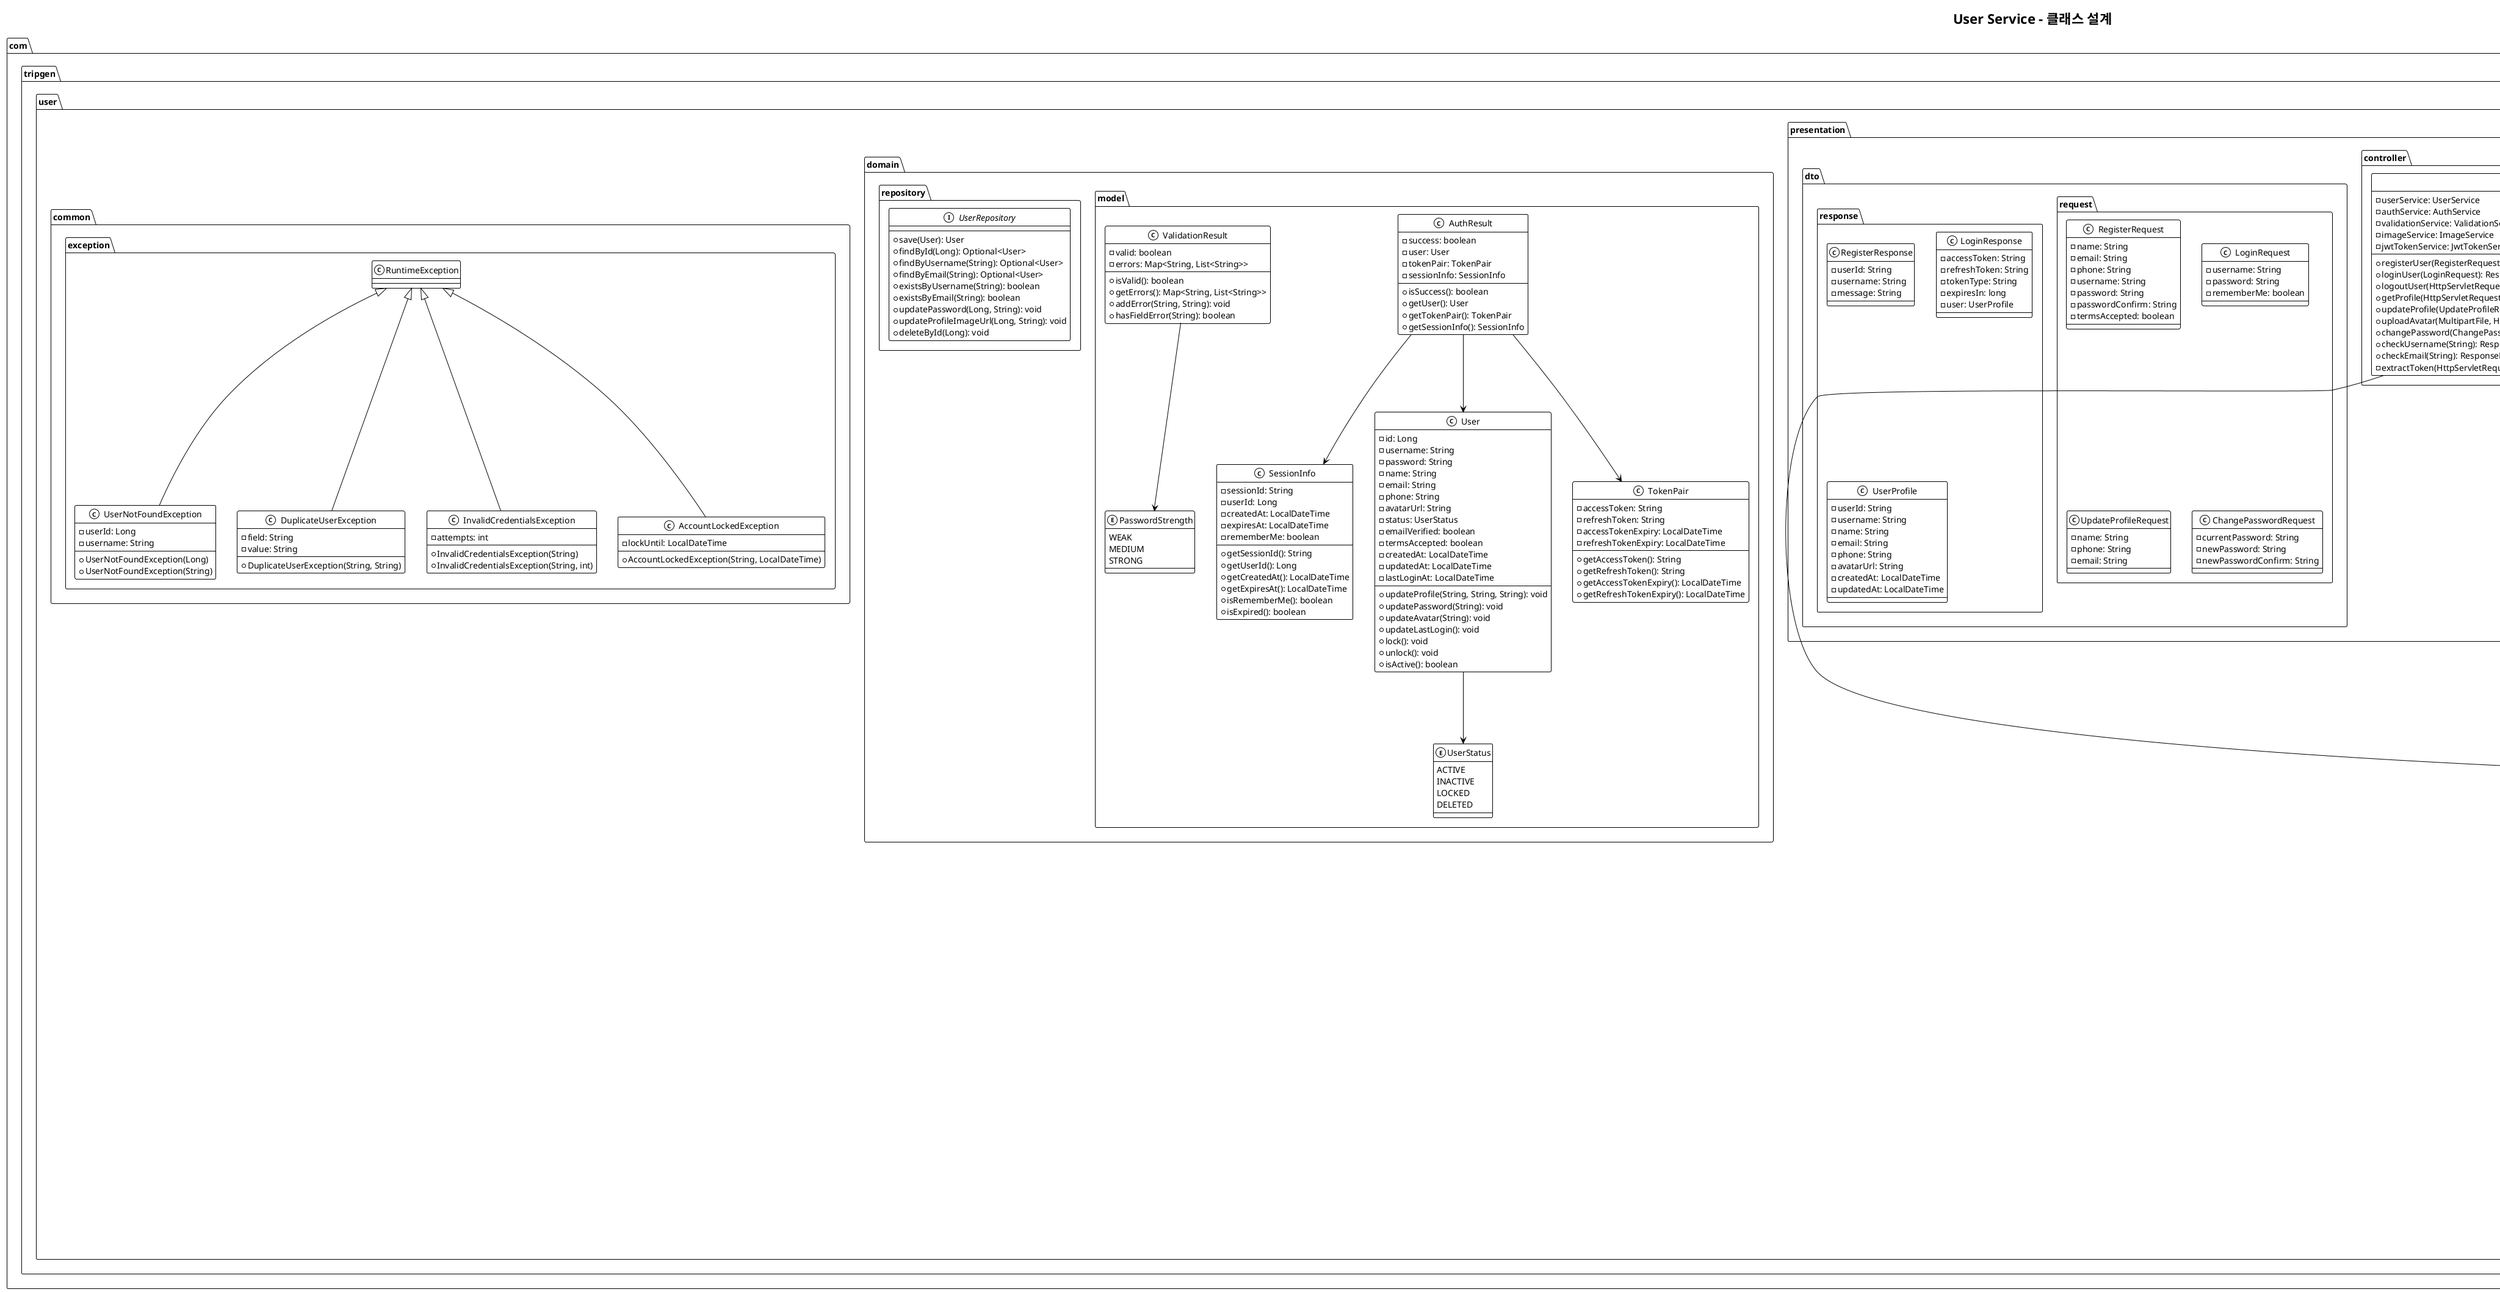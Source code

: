 @startuml
!theme mono

title User Service - 클래스 설계

' 패키지 정의
package "com.tripgen.user.presentation.controller" {
    class UserController {
        - userService: UserService
        - authService: AuthService
        - validationService: ValidationService
        - imageService: ImageService
        - jwtTokenService: JwtTokenService
        --
        + registerUser(RegisterRequest): ResponseEntity<RegisterResponse>
        + loginUser(LoginRequest): ResponseEntity<LoginResponse>
        + logoutUser(HttpServletRequest): ResponseEntity<Void>
        + getProfile(HttpServletRequest): ResponseEntity<UserProfile>
        + updateProfile(UpdateProfileRequest, HttpServletRequest): ResponseEntity<UserProfile>
        + uploadAvatar(MultipartFile, HttpServletRequest): ResponseEntity<Map<String, String>>
        + changePassword(ChangePasswordRequest, HttpServletRequest): ResponseEntity<Map<String, String>>
        + checkUsername(String): ResponseEntity<Map<String, Object>>
        + checkEmail(String): ResponseEntity<Map<String, Object>>
        - extractToken(HttpServletRequest): String
    }
}

package "com.tripgen.user.application.service" {
    class UserService {
        - userRepository: UserRepository
        - passwordEncoder: PasswordEncoder
        - emailService: EmailService
        - cacheManager: CacheManager
        --
        + createUser(RegisterRequest): User
        + updateProfile(Long, UpdateProfileRequest): User
        + changePassword(Long, String, String): void
        + getUserById(Long): User
        + checkUsernameAvailability(String): boolean
        + checkEmailAvailability(String): boolean
        - validateUniqueConstraints(String, String): void
        - updateCache(User): void
    }

    class AuthService {
        - userRepository: UserRepository
        - passwordEncoder: PasswordEncoder
        - jwtTokenService: JwtTokenService
        - sessionService: SessionService
        - cacheManager: CacheManager
        - maxLoginAttempts: int = 5
        --
        + authenticateUser(String, String, boolean): AuthResult
        + logout(String): void
        + checkLoginAttempts(String): boolean
        + incrementFailureCount(String): void
        + clearFailureCount(String): void
        - validateCredentials(User, String): boolean
        - createAuthResult(User, boolean): AuthResult
    }

    class ValidationService {
        - usernamePattern: Pattern
        - emailPattern: Pattern
        - passwordPattern: Pattern
        - phonePattern: Pattern
        --
        + validateRegisterRequest(RegisterRequest): ValidationResult
        + validateLoginRequest(LoginRequest): ValidationResult
        + validateUpdateProfileRequest(UpdateProfileRequest): ValidationResult
        + validatePasswordChangeRequest(ChangePasswordRequest): ValidationResult
        + validateImageFile(MultipartFile): ValidationResult
        - checkPasswordStrength(String): PasswordStrength
    }

    class JwtTokenService {
        - secretKey: String
        - accessTokenExpiry: long = 3600000
        - refreshTokenExpiry: long = 604800000
        --
        + generateTokenPair(Long, String): TokenPair
        + validateToken(String): boolean
        + extractClaims(String): Claims
        + extractUserId(String): Long
        + extractUsername(String): String
        + blacklistToken(String): void
        - createToken(Map<String, Object>, long): String
    }

    class SessionService {
        - redisTemplate: RedisTemplate
        - defaultSessionTimeout: long = 1800
        - rememberMeTimeout: long = 2592000
        --
        + createSession(Long, TokenPair, boolean): SessionInfo
        + getSession(String): Optional<SessionInfo>
        + invalidateSession(String): void
        + invalidateAllUserSessions(Long): void
        + extendSession(String): void
    }

    class ImageService {
        - fileStorageService: FileStorageService
        - userRepository: UserRepository
        - maxFileSize: long = 5242880
        - allowedTypes: List<String>
        --
        + uploadProfileImage(Long, MultipartFile): String
        + deleteProfileImage(Long): void
        - resizeAndOptimize(BufferedImage): BufferedImage
        - validateImageFile(MultipartFile): void
    }

    class EmailService {
        - mailSender: JavaMailSender
        - templateEngine: TemplateEngine
        - fromAddress: String
        --
        + sendWelcomeEmail(User): void
        + sendVerificationEmail(String, String): void
        + sendPasswordChangeNotification(User): void
        - createEmailContent(String, Map<String, Object>): String
    }
}

package "com.tripgen.user.domain.model" {
    class User {
        - id: Long
        - username: String
        - password: String
        - name: String
        - email: String
        - phone: String
        - avatarUrl: String
        - status: UserStatus
        - emailVerified: boolean
        - termsAccepted: boolean
        - createdAt: LocalDateTime
        - updatedAt: LocalDateTime
        - lastLoginAt: LocalDateTime
        --
        + updateProfile(String, String, String): void
        + updatePassword(String): void
        + updateAvatar(String): void
        + updateLastLogin(): void
        + lock(): void
        + unlock(): void
        + isActive(): boolean
    }

    enum UserStatus {
        ACTIVE
        INACTIVE
        LOCKED
        DELETED
    }

    class AuthResult {
        - success: boolean
        - user: User
        - tokenPair: TokenPair
        - sessionInfo: SessionInfo
        --
        + isSuccess(): boolean
        + getUser(): User
        + getTokenPair(): TokenPair
        + getSessionInfo(): SessionInfo
    }

    class TokenPair {
        - accessToken: String
        - refreshToken: String
        - accessTokenExpiry: LocalDateTime
        - refreshTokenExpiry: LocalDateTime
        --
        + getAccessToken(): String
        + getRefreshToken(): String
        + getAccessTokenExpiry(): LocalDateTime
        + getRefreshTokenExpiry(): LocalDateTime
    }

    class SessionInfo {
        - sessionId: String
        - userId: Long
        - createdAt: LocalDateTime
        - expiresAt: LocalDateTime
        - rememberMe: boolean
        --
        + getSessionId(): String
        + getUserId(): Long
        + getCreatedAt(): LocalDateTime
        + getExpiresAt(): LocalDateTime
        + isRememberMe(): boolean
        + isExpired(): boolean
    }

    class ValidationResult {
        - valid: boolean
        - errors: Map<String, List<String>>
        --
        + isValid(): boolean
        + getErrors(): Map<String, List<String>>
        + addError(String, String): void
        + hasFieldError(String): boolean
    }

    enum PasswordStrength {
        WEAK
        MEDIUM
        STRONG
    }
}

package "com.tripgen.user.domain.repository" {
    interface UserRepository {
        + save(User): User
        + findById(Long): Optional<User>
        + findByUsername(String): Optional<User>
        + findByEmail(String): Optional<User>
        + existsByUsername(String): boolean
        + existsByEmail(String): boolean
        + updatePassword(Long, String): void
        + updateProfileImageUrl(Long, String): void
        + deleteById(Long): void
    }
}

package "com.tripgen.user.infrastructure.persistence" {
    class UserRepositoryImpl implements UserRepository {
        - jdbcTemplate: JdbcTemplate
        - userRowMapper: RowMapper<User>
        --
        + save(User): User
        + findById(Long): Optional<User>
        + findByUsername(String): Optional<User>
        + findByEmail(String): Optional<User>
        + existsByUsername(String): boolean
        + existsByEmail(String): boolean
        + updatePassword(Long, String): void
        + updateProfileImageUrl(Long, String): void
        + deleteById(Long): void
    }
}

package "com.tripgen.user.infrastructure.storage" {
    interface FileStorageService {
        + saveFile(MultipartFile, String): String
        + deleteFile(String): void
        + getFileUrl(String): String
    }

    class S3StorageService implements FileStorageService {
        - s3Client: AmazonS3
        - bucketName: String
        --
        + saveFile(MultipartFile, String): String
        + deleteFile(String): void
        + getFileUrl(String): String
        - generateFileName(String, String): String
    }
}

package "com.tripgen.user.infrastructure.security" {
    interface PasswordEncoder {
        + encode(String): String
        + matches(String, String): boolean
    }

    class BCryptPasswordEncoder implements PasswordEncoder {
        - strength: int = 10
        --
        + encode(String): String
        + matches(String, String): boolean
    }
}

package "com.tripgen.user.infrastructure.cache" {
    interface CacheManager {
        + get(String): Optional<Object>
        + put(String, Object): void
        + put(String, Object, long): void
        + evict(String): void
        + evictAll(): void
    }

    class RedisCacheManager implements CacheManager {
        - redisTemplate: RedisTemplate
        - defaultTTL: long = 3600
        --
        + get(String): Optional<Object>
        + put(String, Object): void
        + put(String, Object, long): void
        + evict(String): void
        + evictAll(): void
    }
}

package "com.tripgen.user.presentation.dto.request" {
    class RegisterRequest {
        - name: String
        - email: String
        - phone: String
        - username: String
        - password: String
        - passwordConfirm: String
        - termsAccepted: boolean
    }

    class LoginRequest {
        - username: String
        - password: String
        - rememberMe: boolean
    }

    class UpdateProfileRequest {
        - name: String
        - phone: String
        - email: String
    }

    class ChangePasswordRequest {
        - currentPassword: String
        - newPassword: String
        - newPasswordConfirm: String
    }
}

package "com.tripgen.user.presentation.dto.response" {
    class RegisterResponse {
        - userId: String
        - username: String
        - message: String
    }

    class LoginResponse {
        - accessToken: String
        - refreshToken: String
        - tokenType: String
        - expiresIn: long
        - user: UserProfile
    }

    class UserProfile {
        - userId: String
        - username: String
        - name: String
        - email: String
        - phone: String
        - avatarUrl: String
        - createdAt: LocalDateTime
        - updatedAt: LocalDateTime
    }
}

package "com.tripgen.user.common.exception" {
    class UserNotFoundException extends RuntimeException {
        - userId: Long
        - username: String
        --
        + UserNotFoundException(Long)
        + UserNotFoundException(String)
    }

    class DuplicateUserException extends RuntimeException {
        - field: String
        - value: String
        --
        + DuplicateUserException(String, String)
    }

    class InvalidCredentialsException extends RuntimeException {
        - attempts: int
        --
        + InvalidCredentialsException(String)
        + InvalidCredentialsException(String, int)
    }

    class AccountLockedException extends RuntimeException {
        - lockUntil: LocalDateTime
        --
        + AccountLockedException(String, LocalDateTime)
    }
}

' 관계 정의
UserController --> UserService
UserController --> AuthService
UserController --> ValidationService
UserController --> ImageService
UserController --> JwtTokenService

UserService --> UserRepository
UserService --> PasswordEncoder
UserService --> EmailService
UserService --> CacheManager

AuthService --> UserRepository
AuthService --> PasswordEncoder
AuthService --> JwtTokenService
AuthService --> SessionService
AuthService --> CacheManager

ImageService --> FileStorageService
ImageService --> UserRepository

SessionService --> CacheManager

User --> UserStatus

AuthResult --> User
AuthResult --> TokenPair
AuthResult --> SessionInfo

ValidationResult --> PasswordStrength

UserRepository <|.. UserRepositoryImpl
FileStorageService <|.. S3StorageService
PasswordEncoder <|.. BCryptPasswordEncoder
CacheManager <|.. RedisCacheManager

@enduml